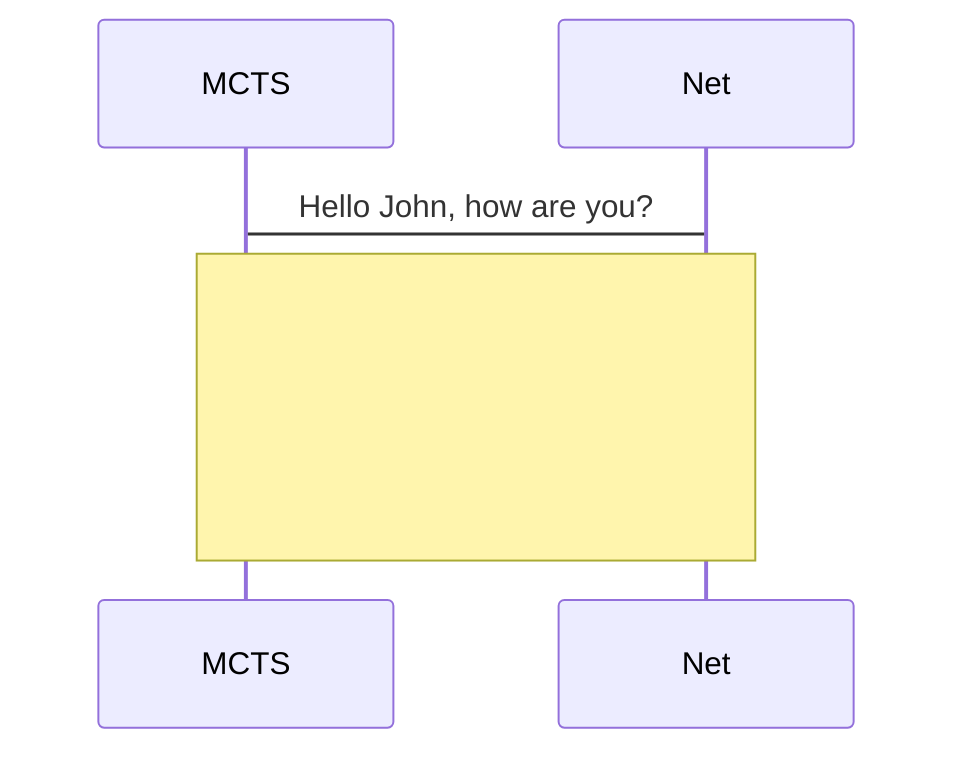 sequenceDiagram
    MCTS->Net: Hello John, how are you?
    Note over MCTS,Net:<br>‏‏‎ ‎‎‎ <br> ‏‏‎ ‎<br>‏‏‎‏‏‎ ‎‎‎ <br> ‏‏‎ ‎<br>‏‏‎‏‏‎ ‎‎‎ <br> ‏‏‎ ‎<br>‏‏‎‏‏‎